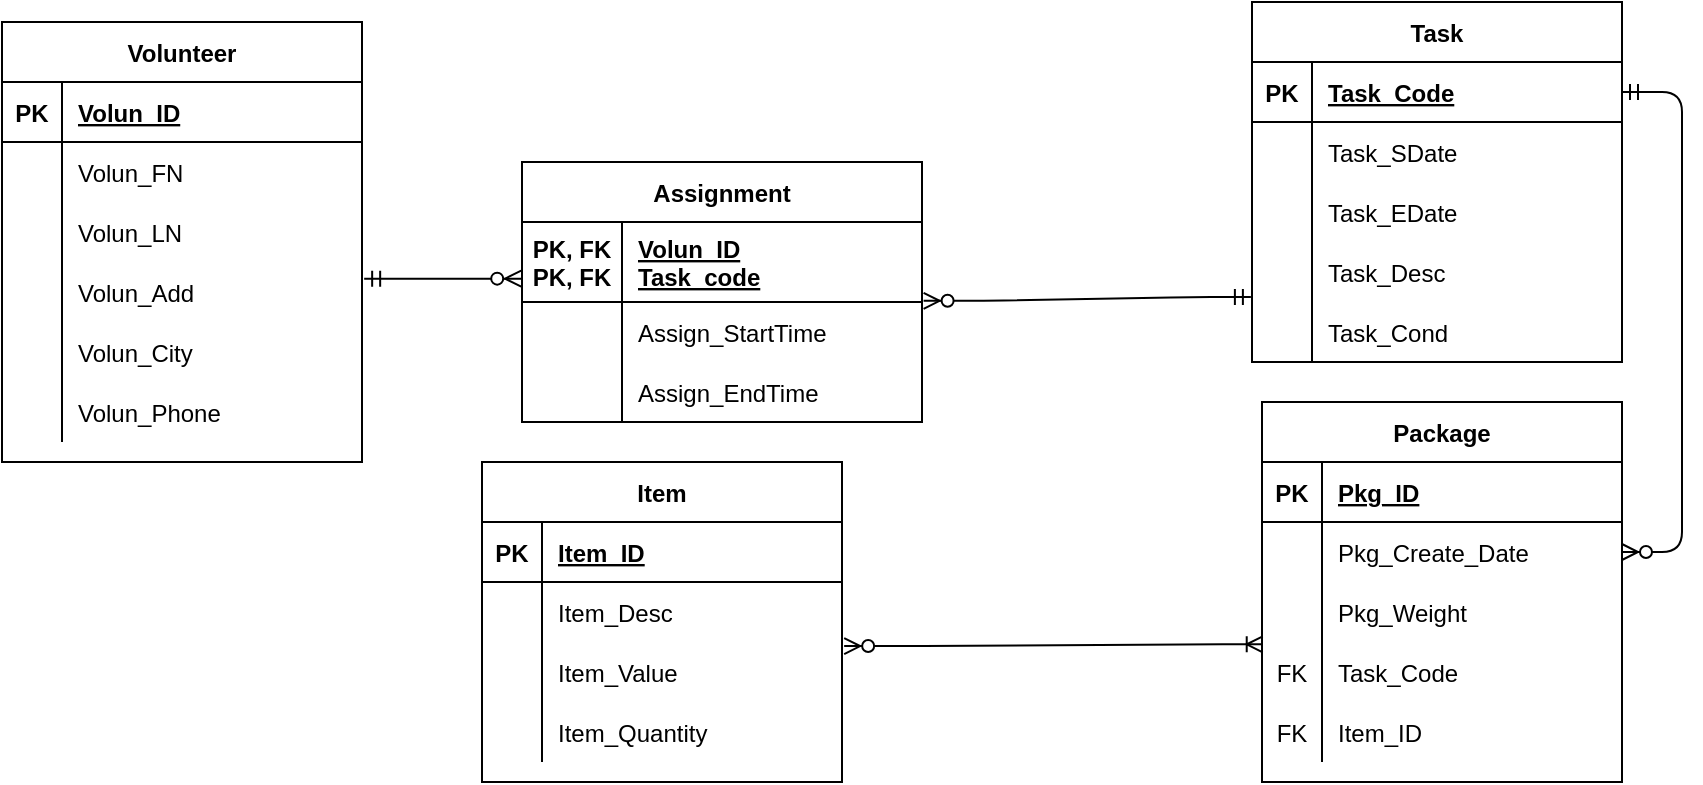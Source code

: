 <mxfile version="14.6.11" type="github">
  <diagram id="Z4SOlPhbXDCeq8NCCovU" name="Page-1">
    <mxGraphModel dx="946" dy="543" grid="1" gridSize="10" guides="1" tooltips="1" connect="1" arrows="1" fold="1" page="1" pageScale="1" pageWidth="850" pageHeight="1100" math="0" shadow="0">
      <root>
        <mxCell id="0" />
        <mxCell id="1" parent="0" />
        <mxCell id="c0X-2HNpdHW1A8r7ZwH--13" value="Volunteer" style="shape=table;startSize=30;container=1;collapsible=1;childLayout=tableLayout;fixedRows=1;rowLines=0;fontStyle=1;align=center;resizeLast=1;" parent="1" vertex="1">
          <mxGeometry x="40" y="40" width="180" height="220" as="geometry" />
        </mxCell>
        <mxCell id="c0X-2HNpdHW1A8r7ZwH--14" value="" style="shape=partialRectangle;collapsible=0;dropTarget=0;pointerEvents=0;fillColor=none;top=0;left=0;bottom=1;right=0;points=[[0,0.5],[1,0.5]];portConstraint=eastwest;" parent="c0X-2HNpdHW1A8r7ZwH--13" vertex="1">
          <mxGeometry y="30" width="180" height="30" as="geometry" />
        </mxCell>
        <mxCell id="c0X-2HNpdHW1A8r7ZwH--15" value="PK" style="shape=partialRectangle;connectable=0;fillColor=none;top=0;left=0;bottom=0;right=0;fontStyle=1;overflow=hidden;" parent="c0X-2HNpdHW1A8r7ZwH--14" vertex="1">
          <mxGeometry width="30" height="30" as="geometry" />
        </mxCell>
        <mxCell id="c0X-2HNpdHW1A8r7ZwH--16" value="Volun_ID" style="shape=partialRectangle;connectable=0;fillColor=none;top=0;left=0;bottom=0;right=0;align=left;spacingLeft=6;fontStyle=5;overflow=hidden;" parent="c0X-2HNpdHW1A8r7ZwH--14" vertex="1">
          <mxGeometry x="30" width="150" height="30" as="geometry" />
        </mxCell>
        <mxCell id="c0X-2HNpdHW1A8r7ZwH--17" value="" style="shape=partialRectangle;collapsible=0;dropTarget=0;pointerEvents=0;fillColor=none;top=0;left=0;bottom=0;right=0;points=[[0,0.5],[1,0.5]];portConstraint=eastwest;" parent="c0X-2HNpdHW1A8r7ZwH--13" vertex="1">
          <mxGeometry y="60" width="180" height="30" as="geometry" />
        </mxCell>
        <mxCell id="c0X-2HNpdHW1A8r7ZwH--18" value="" style="shape=partialRectangle;connectable=0;fillColor=none;top=0;left=0;bottom=0;right=0;editable=1;overflow=hidden;" parent="c0X-2HNpdHW1A8r7ZwH--17" vertex="1">
          <mxGeometry width="30" height="30" as="geometry" />
        </mxCell>
        <mxCell id="c0X-2HNpdHW1A8r7ZwH--19" value="Volun_FN" style="shape=partialRectangle;connectable=0;fillColor=none;top=0;left=0;bottom=0;right=0;align=left;spacingLeft=6;overflow=hidden;" parent="c0X-2HNpdHW1A8r7ZwH--17" vertex="1">
          <mxGeometry x="30" width="150" height="30" as="geometry" />
        </mxCell>
        <mxCell id="c0X-2HNpdHW1A8r7ZwH--20" value="" style="shape=partialRectangle;collapsible=0;dropTarget=0;pointerEvents=0;fillColor=none;top=0;left=0;bottom=0;right=0;points=[[0,0.5],[1,0.5]];portConstraint=eastwest;" parent="c0X-2HNpdHW1A8r7ZwH--13" vertex="1">
          <mxGeometry y="90" width="180" height="30" as="geometry" />
        </mxCell>
        <mxCell id="c0X-2HNpdHW1A8r7ZwH--21" value="" style="shape=partialRectangle;connectable=0;fillColor=none;top=0;left=0;bottom=0;right=0;editable=1;overflow=hidden;" parent="c0X-2HNpdHW1A8r7ZwH--20" vertex="1">
          <mxGeometry width="30" height="30" as="geometry" />
        </mxCell>
        <mxCell id="c0X-2HNpdHW1A8r7ZwH--22" value="Volun_LN" style="shape=partialRectangle;connectable=0;fillColor=none;top=0;left=0;bottom=0;right=0;align=left;spacingLeft=6;overflow=hidden;" parent="c0X-2HNpdHW1A8r7ZwH--20" vertex="1">
          <mxGeometry x="30" width="150" height="30" as="geometry" />
        </mxCell>
        <mxCell id="c0X-2HNpdHW1A8r7ZwH--23" value="" style="shape=partialRectangle;collapsible=0;dropTarget=0;pointerEvents=0;fillColor=none;top=0;left=0;bottom=0;right=0;points=[[0,0.5],[1,0.5]];portConstraint=eastwest;" parent="c0X-2HNpdHW1A8r7ZwH--13" vertex="1">
          <mxGeometry y="120" width="180" height="30" as="geometry" />
        </mxCell>
        <mxCell id="c0X-2HNpdHW1A8r7ZwH--24" value="" style="shape=partialRectangle;connectable=0;fillColor=none;top=0;left=0;bottom=0;right=0;editable=1;overflow=hidden;" parent="c0X-2HNpdHW1A8r7ZwH--23" vertex="1">
          <mxGeometry width="30" height="30" as="geometry" />
        </mxCell>
        <mxCell id="c0X-2HNpdHW1A8r7ZwH--25" value="Volun_Add" style="shape=partialRectangle;connectable=0;fillColor=none;top=0;left=0;bottom=0;right=0;align=left;spacingLeft=6;overflow=hidden;" parent="c0X-2HNpdHW1A8r7ZwH--23" vertex="1">
          <mxGeometry x="30" width="150" height="30" as="geometry" />
        </mxCell>
        <mxCell id="F4ZC7x9dPt58kTHcJHno-4" value="" style="shape=partialRectangle;collapsible=0;dropTarget=0;pointerEvents=0;fillColor=none;top=0;left=0;bottom=0;right=0;points=[[0,0.5],[1,0.5]];portConstraint=eastwest;" parent="c0X-2HNpdHW1A8r7ZwH--13" vertex="1">
          <mxGeometry y="150" width="180" height="30" as="geometry" />
        </mxCell>
        <mxCell id="F4ZC7x9dPt58kTHcJHno-5" value="" style="shape=partialRectangle;connectable=0;fillColor=none;top=0;left=0;bottom=0;right=0;editable=1;overflow=hidden;" parent="F4ZC7x9dPt58kTHcJHno-4" vertex="1">
          <mxGeometry width="30" height="30" as="geometry" />
        </mxCell>
        <mxCell id="F4ZC7x9dPt58kTHcJHno-6" value="Volun_City" style="shape=partialRectangle;connectable=0;fillColor=none;top=0;left=0;bottom=0;right=0;align=left;spacingLeft=6;overflow=hidden;" parent="F4ZC7x9dPt58kTHcJHno-4" vertex="1">
          <mxGeometry x="30" width="150" height="30" as="geometry" />
        </mxCell>
        <mxCell id="F4ZC7x9dPt58kTHcJHno-1" value="" style="shape=partialRectangle;collapsible=0;dropTarget=0;pointerEvents=0;fillColor=none;top=0;left=0;bottom=0;right=0;points=[[0,0.5],[1,0.5]];portConstraint=eastwest;" parent="c0X-2HNpdHW1A8r7ZwH--13" vertex="1">
          <mxGeometry y="180" width="180" height="30" as="geometry" />
        </mxCell>
        <mxCell id="F4ZC7x9dPt58kTHcJHno-2" value="" style="shape=partialRectangle;connectable=0;fillColor=none;top=0;left=0;bottom=0;right=0;editable=1;overflow=hidden;" parent="F4ZC7x9dPt58kTHcJHno-1" vertex="1">
          <mxGeometry width="30" height="30" as="geometry" />
        </mxCell>
        <mxCell id="F4ZC7x9dPt58kTHcJHno-3" value="Volun_Phone" style="shape=partialRectangle;connectable=0;fillColor=none;top=0;left=0;bottom=0;right=0;align=left;spacingLeft=6;overflow=hidden;" parent="F4ZC7x9dPt58kTHcJHno-1" vertex="1">
          <mxGeometry x="30" width="150" height="30" as="geometry" />
        </mxCell>
        <mxCell id="c0X-2HNpdHW1A8r7ZwH--41" value="Task" style="shape=table;startSize=30;container=1;collapsible=1;childLayout=tableLayout;fixedRows=1;rowLines=0;fontStyle=1;align=center;resizeLast=1;strokeColor=#000000;" parent="1" vertex="1">
          <mxGeometry x="665" y="30" width="185" height="180" as="geometry" />
        </mxCell>
        <mxCell id="c0X-2HNpdHW1A8r7ZwH--42" value="" style="shape=partialRectangle;collapsible=0;dropTarget=0;pointerEvents=0;fillColor=none;top=0;left=0;bottom=1;right=0;points=[[0,0.5],[1,0.5]];portConstraint=eastwest;" parent="c0X-2HNpdHW1A8r7ZwH--41" vertex="1">
          <mxGeometry y="30" width="185" height="30" as="geometry" />
        </mxCell>
        <mxCell id="c0X-2HNpdHW1A8r7ZwH--43" value="PK" style="shape=partialRectangle;connectable=0;fillColor=none;top=0;left=0;bottom=0;right=0;fontStyle=1;overflow=hidden;" parent="c0X-2HNpdHW1A8r7ZwH--42" vertex="1">
          <mxGeometry width="30" height="30" as="geometry" />
        </mxCell>
        <mxCell id="c0X-2HNpdHW1A8r7ZwH--44" value="Task_Code" style="shape=partialRectangle;connectable=0;fillColor=none;top=0;left=0;bottom=0;right=0;align=left;spacingLeft=6;fontStyle=5;overflow=hidden;" parent="c0X-2HNpdHW1A8r7ZwH--42" vertex="1">
          <mxGeometry x="30" width="155" height="30" as="geometry" />
        </mxCell>
        <mxCell id="2uEJnSFZIQb-Jdz2szyf-7" value="" style="shape=partialRectangle;collapsible=0;dropTarget=0;pointerEvents=0;fillColor=none;top=0;left=0;bottom=1;right=0;points=[[0,0.5],[1,0.5]];portConstraint=eastwest;strokeColor=none;" vertex="1" parent="c0X-2HNpdHW1A8r7ZwH--41">
          <mxGeometry y="60" width="185" height="30" as="geometry" />
        </mxCell>
        <mxCell id="2uEJnSFZIQb-Jdz2szyf-8" value="" style="shape=partialRectangle;connectable=0;fillColor=none;top=0;left=0;bottom=0;right=0;fontStyle=0;overflow=hidden;strokeColor=none;" vertex="1" parent="2uEJnSFZIQb-Jdz2szyf-7">
          <mxGeometry width="30" height="30" as="geometry" />
        </mxCell>
        <mxCell id="2uEJnSFZIQb-Jdz2szyf-9" value="Task_SDate" style="shape=partialRectangle;connectable=0;fillColor=none;top=0;left=0;bottom=0;right=0;align=left;spacingLeft=6;fontStyle=0;overflow=hidden;strokeColor=none;" vertex="1" parent="2uEJnSFZIQb-Jdz2szyf-7">
          <mxGeometry x="30" width="155" height="30" as="geometry" />
        </mxCell>
        <mxCell id="2uEJnSFZIQb-Jdz2szyf-10" value="" style="shape=partialRectangle;collapsible=0;dropTarget=0;pointerEvents=0;fillColor=none;top=0;left=0;bottom=1;right=0;points=[[0,0.5],[1,0.5]];portConstraint=eastwest;strokeColor=none;" vertex="1" parent="c0X-2HNpdHW1A8r7ZwH--41">
          <mxGeometry y="90" width="185" height="30" as="geometry" />
        </mxCell>
        <mxCell id="2uEJnSFZIQb-Jdz2szyf-11" value="" style="shape=partialRectangle;connectable=0;fillColor=none;top=0;left=0;bottom=0;right=0;fontStyle=1;overflow=hidden;strokeColor=none;" vertex="1" parent="2uEJnSFZIQb-Jdz2szyf-10">
          <mxGeometry width="30" height="30" as="geometry" />
        </mxCell>
        <mxCell id="2uEJnSFZIQb-Jdz2szyf-12" value="Task_EDate" style="shape=partialRectangle;connectable=0;fillColor=none;top=0;left=0;bottom=0;right=0;align=left;spacingLeft=6;fontStyle=0;overflow=hidden;strokeColor=none;" vertex="1" parent="2uEJnSFZIQb-Jdz2szyf-10">
          <mxGeometry x="30" width="155" height="30" as="geometry" />
        </mxCell>
        <mxCell id="c0X-2HNpdHW1A8r7ZwH--45" value="" style="shape=partialRectangle;collapsible=0;dropTarget=0;pointerEvents=0;fillColor=none;top=0;left=0;bottom=0;right=0;points=[[0,0.5],[1,0.5]];portConstraint=eastwest;" parent="c0X-2HNpdHW1A8r7ZwH--41" vertex="1">
          <mxGeometry y="120" width="185" height="30" as="geometry" />
        </mxCell>
        <mxCell id="c0X-2HNpdHW1A8r7ZwH--46" value="" style="shape=partialRectangle;connectable=0;fillColor=none;top=0;left=0;bottom=0;right=0;editable=1;overflow=hidden;" parent="c0X-2HNpdHW1A8r7ZwH--45" vertex="1">
          <mxGeometry width="30" height="30" as="geometry" />
        </mxCell>
        <mxCell id="c0X-2HNpdHW1A8r7ZwH--47" value="Task_Desc" style="shape=partialRectangle;connectable=0;fillColor=none;top=0;left=0;bottom=0;right=0;align=left;spacingLeft=6;overflow=hidden;" parent="c0X-2HNpdHW1A8r7ZwH--45" vertex="1">
          <mxGeometry x="30" width="155" height="30" as="geometry" />
        </mxCell>
        <mxCell id="F4ZC7x9dPt58kTHcJHno-27" value="" style="shape=partialRectangle;collapsible=0;dropTarget=0;pointerEvents=0;fillColor=none;top=0;left=0;bottom=0;right=0;points=[[0,0.5],[1,0.5]];portConstraint=eastwest;" parent="c0X-2HNpdHW1A8r7ZwH--41" vertex="1">
          <mxGeometry y="150" width="185" height="30" as="geometry" />
        </mxCell>
        <mxCell id="F4ZC7x9dPt58kTHcJHno-28" value="" style="shape=partialRectangle;connectable=0;fillColor=none;top=0;left=0;bottom=0;right=0;editable=1;overflow=hidden;" parent="F4ZC7x9dPt58kTHcJHno-27" vertex="1">
          <mxGeometry width="30" height="30" as="geometry" />
        </mxCell>
        <mxCell id="F4ZC7x9dPt58kTHcJHno-29" value="Task_Cond" style="shape=partialRectangle;connectable=0;fillColor=none;top=0;left=0;bottom=0;right=0;align=left;spacingLeft=6;overflow=hidden;" parent="F4ZC7x9dPt58kTHcJHno-27" vertex="1">
          <mxGeometry x="30" width="155" height="30" as="geometry" />
        </mxCell>
        <mxCell id="c0X-2HNpdHW1A8r7ZwH--54" value="Package" style="shape=table;startSize=30;container=1;collapsible=1;childLayout=tableLayout;fixedRows=1;rowLines=0;fontStyle=1;align=center;resizeLast=1;strokeColor=#000000;" parent="1" vertex="1">
          <mxGeometry x="670" y="230" width="180" height="190" as="geometry" />
        </mxCell>
        <mxCell id="c0X-2HNpdHW1A8r7ZwH--55" value="" style="shape=partialRectangle;collapsible=0;dropTarget=0;pointerEvents=0;fillColor=none;top=0;left=0;bottom=1;right=0;points=[[0,0.5],[1,0.5]];portConstraint=eastwest;" parent="c0X-2HNpdHW1A8r7ZwH--54" vertex="1">
          <mxGeometry y="30" width="180" height="30" as="geometry" />
        </mxCell>
        <mxCell id="c0X-2HNpdHW1A8r7ZwH--56" value="PK" style="shape=partialRectangle;connectable=0;fillColor=none;top=0;left=0;bottom=0;right=0;fontStyle=1;overflow=hidden;" parent="c0X-2HNpdHW1A8r7ZwH--55" vertex="1">
          <mxGeometry width="30" height="30" as="geometry" />
        </mxCell>
        <mxCell id="c0X-2HNpdHW1A8r7ZwH--57" value="Pkg_ID" style="shape=partialRectangle;connectable=0;fillColor=none;top=0;left=0;bottom=0;right=0;align=left;spacingLeft=6;fontStyle=5;overflow=hidden;" parent="c0X-2HNpdHW1A8r7ZwH--55" vertex="1">
          <mxGeometry x="30" width="150" height="30" as="geometry" />
        </mxCell>
        <mxCell id="c0X-2HNpdHW1A8r7ZwH--58" value="" style="shape=partialRectangle;collapsible=0;dropTarget=0;pointerEvents=0;fillColor=none;top=0;left=0;bottom=0;right=0;points=[[0,0.5],[1,0.5]];portConstraint=eastwest;" parent="c0X-2HNpdHW1A8r7ZwH--54" vertex="1">
          <mxGeometry y="60" width="180" height="30" as="geometry" />
        </mxCell>
        <mxCell id="c0X-2HNpdHW1A8r7ZwH--59" value="" style="shape=partialRectangle;connectable=0;fillColor=none;top=0;left=0;bottom=0;right=0;editable=1;overflow=hidden;" parent="c0X-2HNpdHW1A8r7ZwH--58" vertex="1">
          <mxGeometry width="30" height="30" as="geometry" />
        </mxCell>
        <mxCell id="c0X-2HNpdHW1A8r7ZwH--60" value="Pkg_Create_Date" style="shape=partialRectangle;connectable=0;fillColor=none;top=0;left=0;bottom=0;right=0;align=left;spacingLeft=6;overflow=hidden;" parent="c0X-2HNpdHW1A8r7ZwH--58" vertex="1">
          <mxGeometry x="30" width="150" height="30" as="geometry" />
        </mxCell>
        <mxCell id="c0X-2HNpdHW1A8r7ZwH--61" value="" style="shape=partialRectangle;collapsible=0;dropTarget=0;pointerEvents=0;fillColor=none;top=0;left=0;bottom=0;right=0;points=[[0,0.5],[1,0.5]];portConstraint=eastwest;" parent="c0X-2HNpdHW1A8r7ZwH--54" vertex="1">
          <mxGeometry y="90" width="180" height="30" as="geometry" />
        </mxCell>
        <mxCell id="c0X-2HNpdHW1A8r7ZwH--62" value="" style="shape=partialRectangle;connectable=0;fillColor=none;top=0;left=0;bottom=0;right=0;editable=1;overflow=hidden;" parent="c0X-2HNpdHW1A8r7ZwH--61" vertex="1">
          <mxGeometry width="30" height="30" as="geometry" />
        </mxCell>
        <mxCell id="c0X-2HNpdHW1A8r7ZwH--63" value="Pkg_Weight" style="shape=partialRectangle;connectable=0;fillColor=none;top=0;left=0;bottom=0;right=0;align=left;spacingLeft=6;overflow=hidden;" parent="c0X-2HNpdHW1A8r7ZwH--61" vertex="1">
          <mxGeometry x="30" width="150" height="30" as="geometry" />
        </mxCell>
        <mxCell id="c0X-2HNpdHW1A8r7ZwH--64" value="" style="shape=partialRectangle;collapsible=0;dropTarget=0;pointerEvents=0;fillColor=none;top=0;left=0;bottom=0;right=0;points=[[0,0.5],[1,0.5]];portConstraint=eastwest;" parent="c0X-2HNpdHW1A8r7ZwH--54" vertex="1">
          <mxGeometry y="120" width="180" height="30" as="geometry" />
        </mxCell>
        <mxCell id="c0X-2HNpdHW1A8r7ZwH--65" value="FK" style="shape=partialRectangle;connectable=0;fillColor=none;top=0;left=0;bottom=0;right=0;editable=1;overflow=hidden;" parent="c0X-2HNpdHW1A8r7ZwH--64" vertex="1">
          <mxGeometry width="30" height="30" as="geometry" />
        </mxCell>
        <mxCell id="c0X-2HNpdHW1A8r7ZwH--66" value="Task_Code" style="shape=partialRectangle;connectable=0;fillColor=none;top=0;left=0;bottom=0;right=0;align=left;spacingLeft=6;overflow=hidden;" parent="c0X-2HNpdHW1A8r7ZwH--64" vertex="1">
          <mxGeometry x="30" width="150" height="30" as="geometry" />
        </mxCell>
        <mxCell id="F4ZC7x9dPt58kTHcJHno-34" value="" style="shape=partialRectangle;collapsible=0;dropTarget=0;pointerEvents=0;fillColor=none;top=0;left=0;bottom=0;right=0;points=[[0,0.5],[1,0.5]];portConstraint=eastwest;" parent="c0X-2HNpdHW1A8r7ZwH--54" vertex="1">
          <mxGeometry y="150" width="180" height="30" as="geometry" />
        </mxCell>
        <mxCell id="F4ZC7x9dPt58kTHcJHno-35" value="FK" style="shape=partialRectangle;connectable=0;fillColor=none;top=0;left=0;bottom=0;right=0;editable=1;overflow=hidden;" parent="F4ZC7x9dPt58kTHcJHno-34" vertex="1">
          <mxGeometry width="30" height="30" as="geometry" />
        </mxCell>
        <mxCell id="F4ZC7x9dPt58kTHcJHno-36" value="Item_ID" style="shape=partialRectangle;connectable=0;fillColor=none;top=0;left=0;bottom=0;right=0;align=left;spacingLeft=6;overflow=hidden;" parent="F4ZC7x9dPt58kTHcJHno-34" vertex="1">
          <mxGeometry x="30" width="150" height="30" as="geometry" />
        </mxCell>
        <mxCell id="c0X-2HNpdHW1A8r7ZwH--68" value="Item" style="shape=table;startSize=30;container=1;collapsible=1;childLayout=tableLayout;fixedRows=1;rowLines=0;fontStyle=1;align=center;resizeLast=1;strokeColor=#000000;" parent="1" vertex="1">
          <mxGeometry x="280" y="260" width="180" height="160" as="geometry" />
        </mxCell>
        <mxCell id="c0X-2HNpdHW1A8r7ZwH--69" value="" style="shape=partialRectangle;collapsible=0;dropTarget=0;pointerEvents=0;fillColor=none;top=0;left=0;bottom=1;right=0;points=[[0,0.5],[1,0.5]];portConstraint=eastwest;" parent="c0X-2HNpdHW1A8r7ZwH--68" vertex="1">
          <mxGeometry y="30" width="180" height="30" as="geometry" />
        </mxCell>
        <mxCell id="c0X-2HNpdHW1A8r7ZwH--70" value="PK" style="shape=partialRectangle;connectable=0;fillColor=none;top=0;left=0;bottom=0;right=0;fontStyle=1;overflow=hidden;" parent="c0X-2HNpdHW1A8r7ZwH--69" vertex="1">
          <mxGeometry width="30" height="30" as="geometry" />
        </mxCell>
        <mxCell id="c0X-2HNpdHW1A8r7ZwH--71" value="Item_ID" style="shape=partialRectangle;connectable=0;fillColor=none;top=0;left=0;bottom=0;right=0;align=left;spacingLeft=6;fontStyle=5;overflow=hidden;" parent="c0X-2HNpdHW1A8r7ZwH--69" vertex="1">
          <mxGeometry x="30" width="150" height="30" as="geometry" />
        </mxCell>
        <mxCell id="c0X-2HNpdHW1A8r7ZwH--72" value="" style="shape=partialRectangle;collapsible=0;dropTarget=0;pointerEvents=0;fillColor=none;top=0;left=0;bottom=0;right=0;points=[[0,0.5],[1,0.5]];portConstraint=eastwest;" parent="c0X-2HNpdHW1A8r7ZwH--68" vertex="1">
          <mxGeometry y="60" width="180" height="30" as="geometry" />
        </mxCell>
        <mxCell id="c0X-2HNpdHW1A8r7ZwH--73" value="" style="shape=partialRectangle;connectable=0;fillColor=none;top=0;left=0;bottom=0;right=0;editable=1;overflow=hidden;" parent="c0X-2HNpdHW1A8r7ZwH--72" vertex="1">
          <mxGeometry width="30" height="30" as="geometry" />
        </mxCell>
        <mxCell id="c0X-2HNpdHW1A8r7ZwH--74" value="Item_Desc" style="shape=partialRectangle;connectable=0;fillColor=none;top=0;left=0;bottom=0;right=0;align=left;spacingLeft=6;overflow=hidden;" parent="c0X-2HNpdHW1A8r7ZwH--72" vertex="1">
          <mxGeometry x="30" width="150" height="30" as="geometry" />
        </mxCell>
        <mxCell id="c0X-2HNpdHW1A8r7ZwH--75" value="" style="shape=partialRectangle;collapsible=0;dropTarget=0;pointerEvents=0;fillColor=none;top=0;left=0;bottom=0;right=0;points=[[0,0.5],[1,0.5]];portConstraint=eastwest;" parent="c0X-2HNpdHW1A8r7ZwH--68" vertex="1">
          <mxGeometry y="90" width="180" height="30" as="geometry" />
        </mxCell>
        <mxCell id="c0X-2HNpdHW1A8r7ZwH--76" value="" style="shape=partialRectangle;connectable=0;fillColor=none;top=0;left=0;bottom=0;right=0;editable=1;overflow=hidden;" parent="c0X-2HNpdHW1A8r7ZwH--75" vertex="1">
          <mxGeometry width="30" height="30" as="geometry" />
        </mxCell>
        <mxCell id="c0X-2HNpdHW1A8r7ZwH--77" value="Item_Value" style="shape=partialRectangle;connectable=0;fillColor=none;top=0;left=0;bottom=0;right=0;align=left;spacingLeft=6;overflow=hidden;" parent="c0X-2HNpdHW1A8r7ZwH--75" vertex="1">
          <mxGeometry x="30" width="150" height="30" as="geometry" />
        </mxCell>
        <mxCell id="c0X-2HNpdHW1A8r7ZwH--78" value="" style="shape=partialRectangle;collapsible=0;dropTarget=0;pointerEvents=0;fillColor=none;top=0;left=0;bottom=0;right=0;points=[[0,0.5],[1,0.5]];portConstraint=eastwest;" parent="c0X-2HNpdHW1A8r7ZwH--68" vertex="1">
          <mxGeometry y="120" width="180" height="30" as="geometry" />
        </mxCell>
        <mxCell id="c0X-2HNpdHW1A8r7ZwH--79" value="" style="shape=partialRectangle;connectable=0;fillColor=none;top=0;left=0;bottom=0;right=0;editable=1;overflow=hidden;" parent="c0X-2HNpdHW1A8r7ZwH--78" vertex="1">
          <mxGeometry width="30" height="30" as="geometry" />
        </mxCell>
        <mxCell id="c0X-2HNpdHW1A8r7ZwH--80" value="Item_Quantity" style="shape=partialRectangle;connectable=0;fillColor=none;top=0;left=0;bottom=0;right=0;align=left;spacingLeft=6;overflow=hidden;" parent="c0X-2HNpdHW1A8r7ZwH--78" vertex="1">
          <mxGeometry x="30" width="150" height="30" as="geometry" />
        </mxCell>
        <mxCell id="F4ZC7x9dPt58kTHcJHno-8" value="" style="edgeStyle=entityRelationEdgeStyle;fontSize=12;html=1;endArrow=ERzeroToMany;startArrow=ERmandOne;entryX=1;entryY=0.5;entryDx=0;entryDy=0;" parent="1" source="c0X-2HNpdHW1A8r7ZwH--42" target="c0X-2HNpdHW1A8r7ZwH--58" edge="1">
          <mxGeometry width="100" height="100" relative="1" as="geometry">
            <mxPoint x="770" y="160" as="sourcePoint" />
            <mxPoint x="370" y="350" as="targetPoint" />
          </mxGeometry>
        </mxCell>
        <mxCell id="F4ZC7x9dPt58kTHcJHno-10" value="Assignment" style="shape=table;startSize=30;container=1;collapsible=1;childLayout=tableLayout;fixedRows=1;rowLines=0;fontStyle=1;align=center;resizeLast=1;" parent="1" vertex="1">
          <mxGeometry x="300" y="110" width="200" height="130" as="geometry" />
        </mxCell>
        <mxCell id="F4ZC7x9dPt58kTHcJHno-11" value="" style="shape=partialRectangle;collapsible=0;dropTarget=0;pointerEvents=0;fillColor=none;top=0;left=0;bottom=1;right=0;points=[[0,0.5],[1,0.5]];portConstraint=eastwest;" parent="F4ZC7x9dPt58kTHcJHno-10" vertex="1">
          <mxGeometry y="30" width="200" height="40" as="geometry" />
        </mxCell>
        <mxCell id="F4ZC7x9dPt58kTHcJHno-12" value="PK, FK&#xa;PK, FK" style="shape=partialRectangle;connectable=0;fillColor=none;top=0;left=0;bottom=0;right=0;fontStyle=1;overflow=hidden;" parent="F4ZC7x9dPt58kTHcJHno-11" vertex="1">
          <mxGeometry width="50" height="40" as="geometry" />
        </mxCell>
        <mxCell id="F4ZC7x9dPt58kTHcJHno-13" value="Volun_ID&#xa;Task_code" style="shape=partialRectangle;connectable=0;fillColor=none;top=0;left=0;bottom=0;right=0;align=left;spacingLeft=6;fontStyle=5;overflow=hidden;" parent="F4ZC7x9dPt58kTHcJHno-11" vertex="1">
          <mxGeometry x="50" width="150" height="40" as="geometry" />
        </mxCell>
        <mxCell id="F4ZC7x9dPt58kTHcJHno-14" value="" style="shape=partialRectangle;collapsible=0;dropTarget=0;pointerEvents=0;fillColor=none;top=0;left=0;bottom=0;right=0;points=[[0,0.5],[1,0.5]];portConstraint=eastwest;" parent="F4ZC7x9dPt58kTHcJHno-10" vertex="1">
          <mxGeometry y="70" width="200" height="30" as="geometry" />
        </mxCell>
        <mxCell id="F4ZC7x9dPt58kTHcJHno-15" value="" style="shape=partialRectangle;connectable=0;fillColor=none;top=0;left=0;bottom=0;right=0;editable=1;overflow=hidden;" parent="F4ZC7x9dPt58kTHcJHno-14" vertex="1">
          <mxGeometry width="50" height="30" as="geometry" />
        </mxCell>
        <mxCell id="F4ZC7x9dPt58kTHcJHno-16" value="Assign_StartTime" style="shape=partialRectangle;connectable=0;fillColor=none;top=0;left=0;bottom=0;right=0;align=left;spacingLeft=6;overflow=hidden;" parent="F4ZC7x9dPt58kTHcJHno-14" vertex="1">
          <mxGeometry x="50" width="150" height="30" as="geometry" />
        </mxCell>
        <mxCell id="F4ZC7x9dPt58kTHcJHno-17" value="" style="shape=partialRectangle;collapsible=0;dropTarget=0;pointerEvents=0;fillColor=none;top=0;left=0;bottom=0;right=0;points=[[0,0.5],[1,0.5]];portConstraint=eastwest;" parent="F4ZC7x9dPt58kTHcJHno-10" vertex="1">
          <mxGeometry y="100" width="200" height="30" as="geometry" />
        </mxCell>
        <mxCell id="F4ZC7x9dPt58kTHcJHno-18" value="" style="shape=partialRectangle;connectable=0;fillColor=none;top=0;left=0;bottom=0;right=0;editable=1;overflow=hidden;" parent="F4ZC7x9dPt58kTHcJHno-17" vertex="1">
          <mxGeometry width="50" height="30" as="geometry" />
        </mxCell>
        <mxCell id="F4ZC7x9dPt58kTHcJHno-19" value="Assign_EndTime" style="shape=partialRectangle;connectable=0;fillColor=none;top=0;left=0;bottom=0;right=0;align=left;spacingLeft=6;overflow=hidden;" parent="F4ZC7x9dPt58kTHcJHno-17" vertex="1">
          <mxGeometry x="50" width="150" height="30" as="geometry" />
        </mxCell>
        <mxCell id="F4ZC7x9dPt58kTHcJHno-37" value="" style="edgeStyle=entityRelationEdgeStyle;fontSize=12;html=1;endArrow=ERzeroToMany;startArrow=ERmandOne;exitX=1.006;exitY=0.28;exitDx=0;exitDy=0;exitPerimeter=0;entryX=-0.002;entryY=0.708;entryDx=0;entryDy=0;entryPerimeter=0;startFill=0;endFill=1;" parent="1" source="c0X-2HNpdHW1A8r7ZwH--23" target="F4ZC7x9dPt58kTHcJHno-11" edge="1">
          <mxGeometry width="100" height="100" relative="1" as="geometry">
            <mxPoint x="240" y="230" as="sourcePoint" />
            <mxPoint x="290" y="70" as="targetPoint" />
          </mxGeometry>
        </mxCell>
        <mxCell id="F4ZC7x9dPt58kTHcJHno-38" value="" style="edgeStyle=entityRelationEdgeStyle;fontSize=12;html=1;endArrow=ERmandOne;startArrow=ERzeroToMany;exitX=1.004;exitY=0.985;exitDx=0;exitDy=0;exitPerimeter=0;entryX=-0.003;entryY=0.917;entryDx=0;entryDy=0;entryPerimeter=0;startFill=1;endFill=0;" parent="1" source="F4ZC7x9dPt58kTHcJHno-11" target="c0X-2HNpdHW1A8r7ZwH--45" edge="1">
          <mxGeometry width="100" height="100" relative="1" as="geometry">
            <mxPoint x="502" y="140" as="sourcePoint" />
            <mxPoint x="650" y="179" as="targetPoint" />
          </mxGeometry>
        </mxCell>
        <mxCell id="F4ZC7x9dPt58kTHcJHno-39" value="" style="edgeStyle=entityRelationEdgeStyle;fontSize=12;html=1;endArrow=ERoneToMany;startArrow=ERzeroToMany;exitX=1.006;exitY=1.067;exitDx=0;exitDy=0;exitPerimeter=0;entryX=0.002;entryY=0.039;entryDx=0;entryDy=0;entryPerimeter=0;startFill=1;endFill=0;" parent="1" source="c0X-2HNpdHW1A8r7ZwH--72" target="c0X-2HNpdHW1A8r7ZwH--64" edge="1">
          <mxGeometry width="100" height="100" relative="1" as="geometry">
            <mxPoint x="500" y="520" as="sourcePoint" />
            <mxPoint x="580" y="350" as="targetPoint" />
          </mxGeometry>
        </mxCell>
      </root>
    </mxGraphModel>
  </diagram>
</mxfile>
